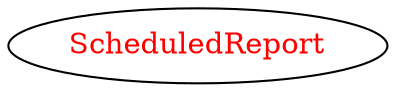 digraph dependencyGraph {
 concentrate=true;
 ranksep="2.0";
 rankdir="LR"; 
 splines="ortho";
"ScheduledReport" [fontcolor="red"];
}